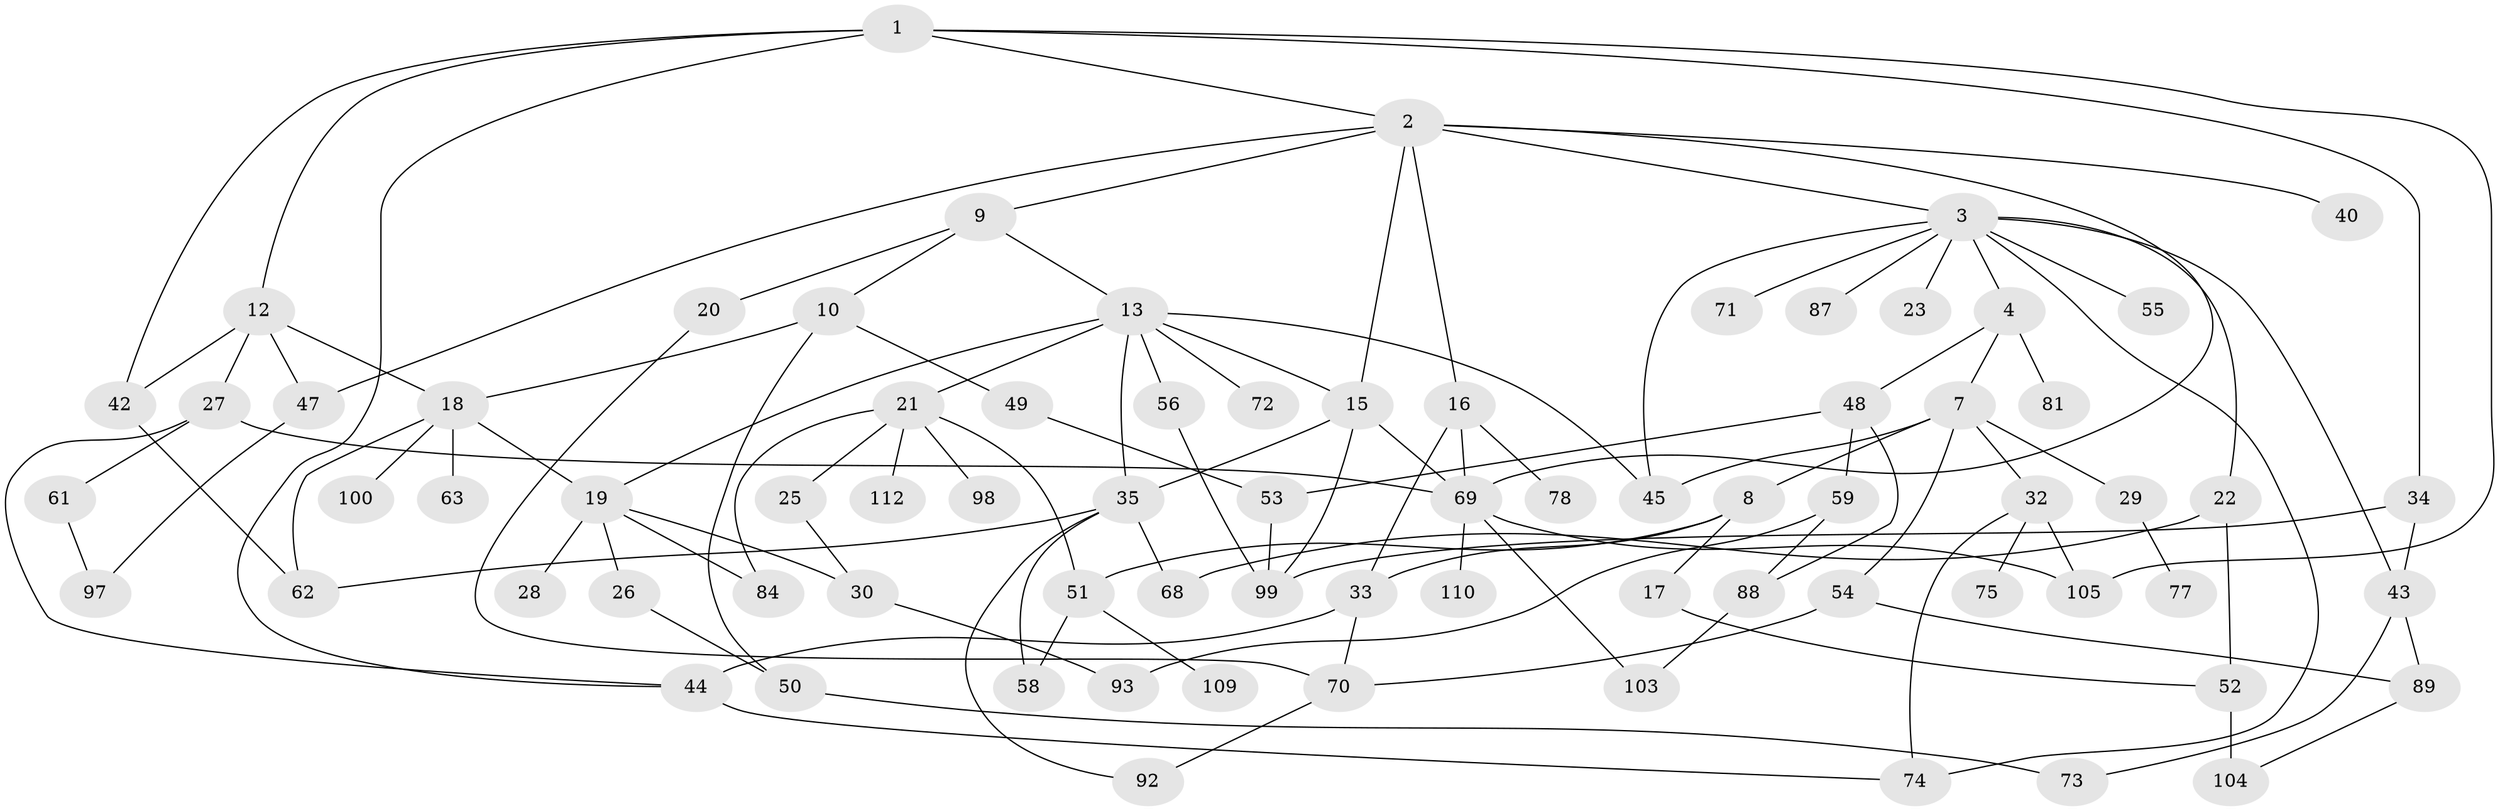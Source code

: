 // original degree distribution, {6: 0.044642857142857144, 8: 0.017857142857142856, 2: 0.2767857142857143, 4: 0.16071428571428573, 5: 0.026785714285714284, 3: 0.25892857142857145, 1: 0.20535714285714285, 7: 0.008928571428571428}
// Generated by graph-tools (version 1.1) at 2025/10/02/27/25 16:10:55]
// undirected, 76 vertices, 117 edges
graph export_dot {
graph [start="1"]
  node [color=gray90,style=filled];
  1 [super="+91"];
  2 [super="+39"];
  3 [super="+6"];
  4 [super="+5"];
  7;
  8 [super="+11"];
  9;
  10 [super="+66"];
  12 [super="+80"];
  13 [super="+14"];
  15 [super="+95"];
  16;
  17 [super="+31"];
  18 [super="+57"];
  19 [super="+24"];
  20 [super="+102"];
  21 [super="+85"];
  22 [super="+41"];
  23 [super="+60"];
  25;
  26;
  27 [super="+38"];
  28;
  29;
  30;
  32 [super="+37"];
  33 [super="+83"];
  34;
  35 [super="+36"];
  40;
  42;
  43 [super="+46"];
  44 [super="+64"];
  45;
  47;
  48 [super="+86"];
  49;
  50 [super="+76"];
  51 [super="+107"];
  52 [super="+65"];
  53;
  54 [super="+106"];
  55;
  56;
  58;
  59 [super="+79"];
  61 [super="+94"];
  62 [super="+67"];
  63;
  68;
  69 [super="+101"];
  70 [super="+82"];
  71;
  72;
  73;
  74 [super="+96"];
  75;
  77;
  78;
  81;
  84 [super="+111"];
  87;
  88 [super="+90"];
  89;
  92;
  93;
  97;
  98;
  99 [super="+108"];
  100;
  103;
  104;
  105;
  109;
  110;
  112;
  1 -- 2;
  1 -- 12;
  1 -- 34;
  1 -- 42;
  1 -- 105;
  1 -- 44;
  2 -- 3;
  2 -- 9;
  2 -- 16;
  2 -- 40;
  2 -- 47;
  2 -- 69;
  2 -- 15;
  3 -- 4;
  3 -- 23;
  3 -- 43;
  3 -- 87;
  3 -- 45;
  3 -- 74;
  3 -- 55;
  3 -- 22;
  3 -- 71;
  4 -- 48;
  4 -- 81;
  4 -- 7;
  7 -- 8;
  7 -- 29;
  7 -- 32;
  7 -- 54;
  7 -- 45;
  8 -- 17;
  8 -- 51;
  8 -- 33;
  9 -- 10;
  9 -- 13;
  9 -- 20;
  10 -- 18;
  10 -- 49;
  10 -- 50;
  12 -- 27;
  12 -- 47;
  12 -- 18;
  12 -- 42;
  13 -- 56;
  13 -- 72;
  13 -- 35;
  13 -- 45;
  13 -- 19;
  13 -- 21;
  13 -- 15;
  15 -- 35;
  15 -- 99;
  15 -- 69;
  16 -- 69;
  16 -- 78;
  16 -- 33;
  17 -- 52;
  18 -- 19;
  18 -- 100;
  18 -- 62;
  18 -- 63;
  19 -- 28;
  19 -- 30;
  19 -- 26;
  19 -- 84;
  20 -- 70;
  21 -- 25;
  21 -- 84;
  21 -- 51;
  21 -- 112;
  21 -- 98;
  22 -- 52;
  22 -- 68;
  25 -- 30;
  26 -- 50;
  27 -- 61;
  27 -- 44;
  27 -- 69 [weight=2];
  29 -- 77;
  30 -- 93;
  32 -- 74;
  32 -- 105;
  32 -- 75;
  33 -- 70;
  33 -- 44 [weight=2];
  34 -- 99;
  34 -- 43;
  35 -- 58;
  35 -- 68;
  35 -- 92;
  35 -- 62;
  42 -- 62;
  43 -- 73;
  43 -- 89;
  44 -- 74;
  47 -- 97;
  48 -- 59;
  48 -- 53;
  48 -- 88;
  49 -- 53;
  50 -- 73;
  51 -- 58;
  51 -- 109;
  52 -- 104 [weight=2];
  53 -- 99;
  54 -- 89;
  54 -- 70;
  56 -- 99;
  59 -- 88;
  59 -- 93;
  61 -- 97;
  69 -- 105;
  69 -- 110;
  69 -- 103;
  70 -- 92;
  88 -- 103;
  89 -- 104;
}
